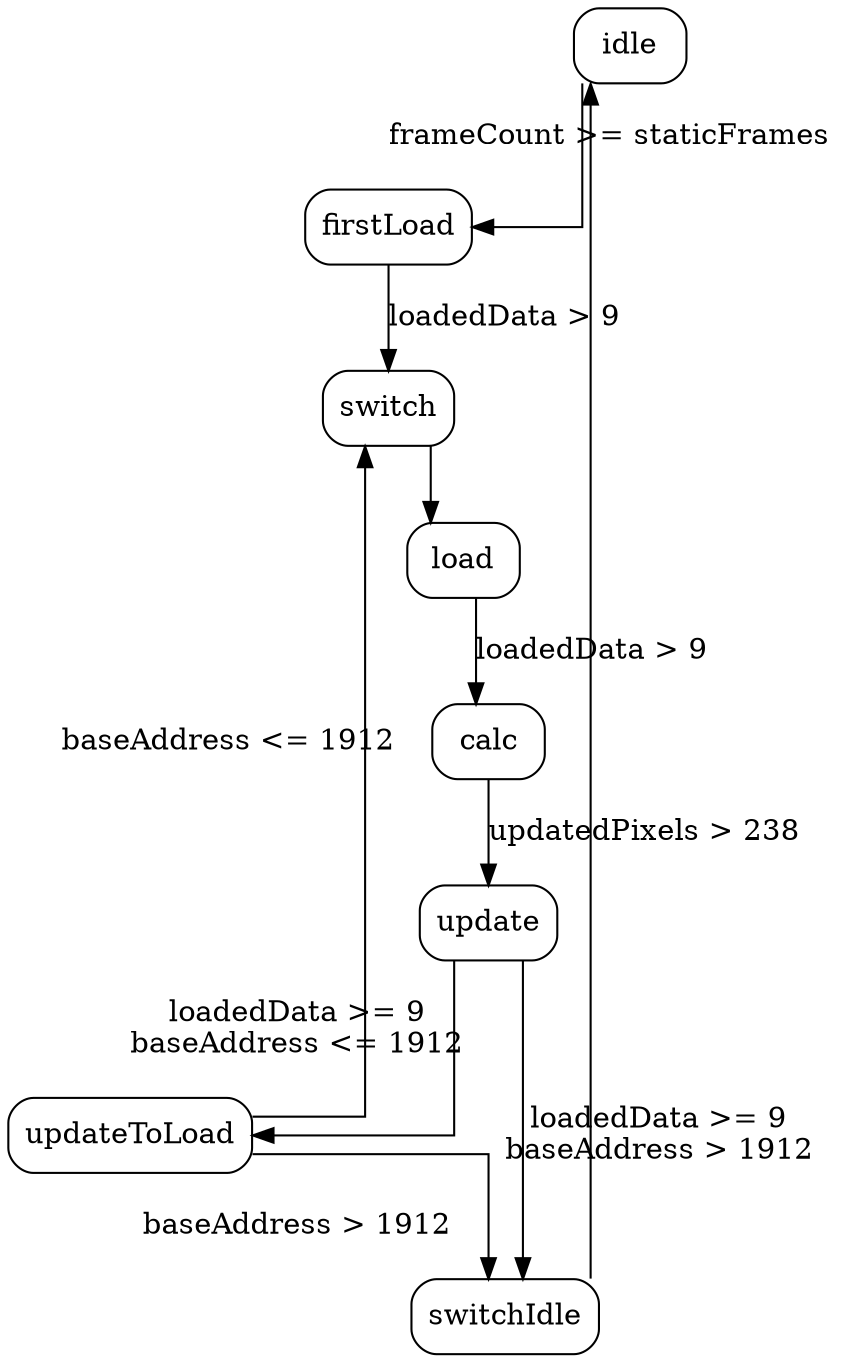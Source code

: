 digraph {
	splines = ortho;
	node[shape="rectangle", style="rounded"];

  /*idle         [pos = "0,0!"];
	firstLoad    [pos = "0,-2!"];
	switch       [pos = "0,-4!"];
	load         [pos = "0,-6!"];
	calc         [pos = "0,-8!"];
	update       [pos = "4,-8!"];
	updateToLoad [pos = "4, -4!"];
	switchIdle   [pos = "8, -4!"];*/

  idle         [pos = "0,0!"];
  firstLoad    [pos = "0,-1!"];
  switch       [pos = "0,-2!"];
  load         [pos = "0,-4!"];
  calc         [pos = "4,-4!"];
  update       [pos = "8,-2!"];
  updateToLoad [pos = "4, -2!"];
  switchIdle   [pos = "4, 0!"];

	idle         -> firstLoad    [label = "frameCount >= staticFrames "];
	firstLoad    -> switch       [label = "loadedData > 9 "];
	switch       -> load         [label = ""];
	load         -> calc         [label = "loadedData > 9 "];
	calc         -> update       [label = "updatedPixels > 238"];
	update       -> updateToLoad [label = "loadedData >= 9 \nbaseAddress <= 1912 "];
	update       -> switchIdle   [label = "loadedData >= 9\nbaseAddress > 1912"];
	updateToLoad -> switch       [label = "baseAddress <= 1912"];
	updateToLoad -> switchIdle   [label = "baseAddress > 1912 "];
	switchIdle   -> idle         [label = ""];
}
